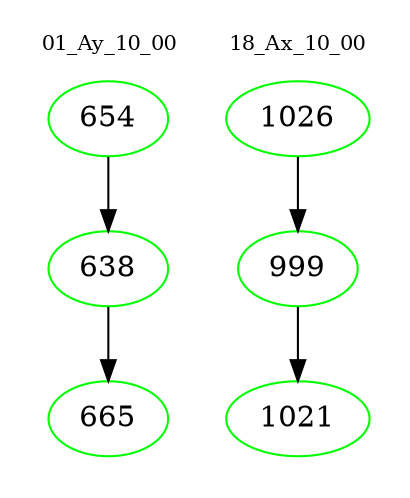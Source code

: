 digraph{
subgraph cluster_0 {
color = white
label = "01_Ay_10_00";
fontsize=10;
T0_654 [label="654", color="green"]
T0_654 -> T0_638 [color="black"]
T0_638 [label="638", color="green"]
T0_638 -> T0_665 [color="black"]
T0_665 [label="665", color="green"]
}
subgraph cluster_1 {
color = white
label = "18_Ax_10_00";
fontsize=10;
T1_1026 [label="1026", color="green"]
T1_1026 -> T1_999 [color="black"]
T1_999 [label="999", color="green"]
T1_999 -> T1_1021 [color="black"]
T1_1021 [label="1021", color="green"]
}
}
